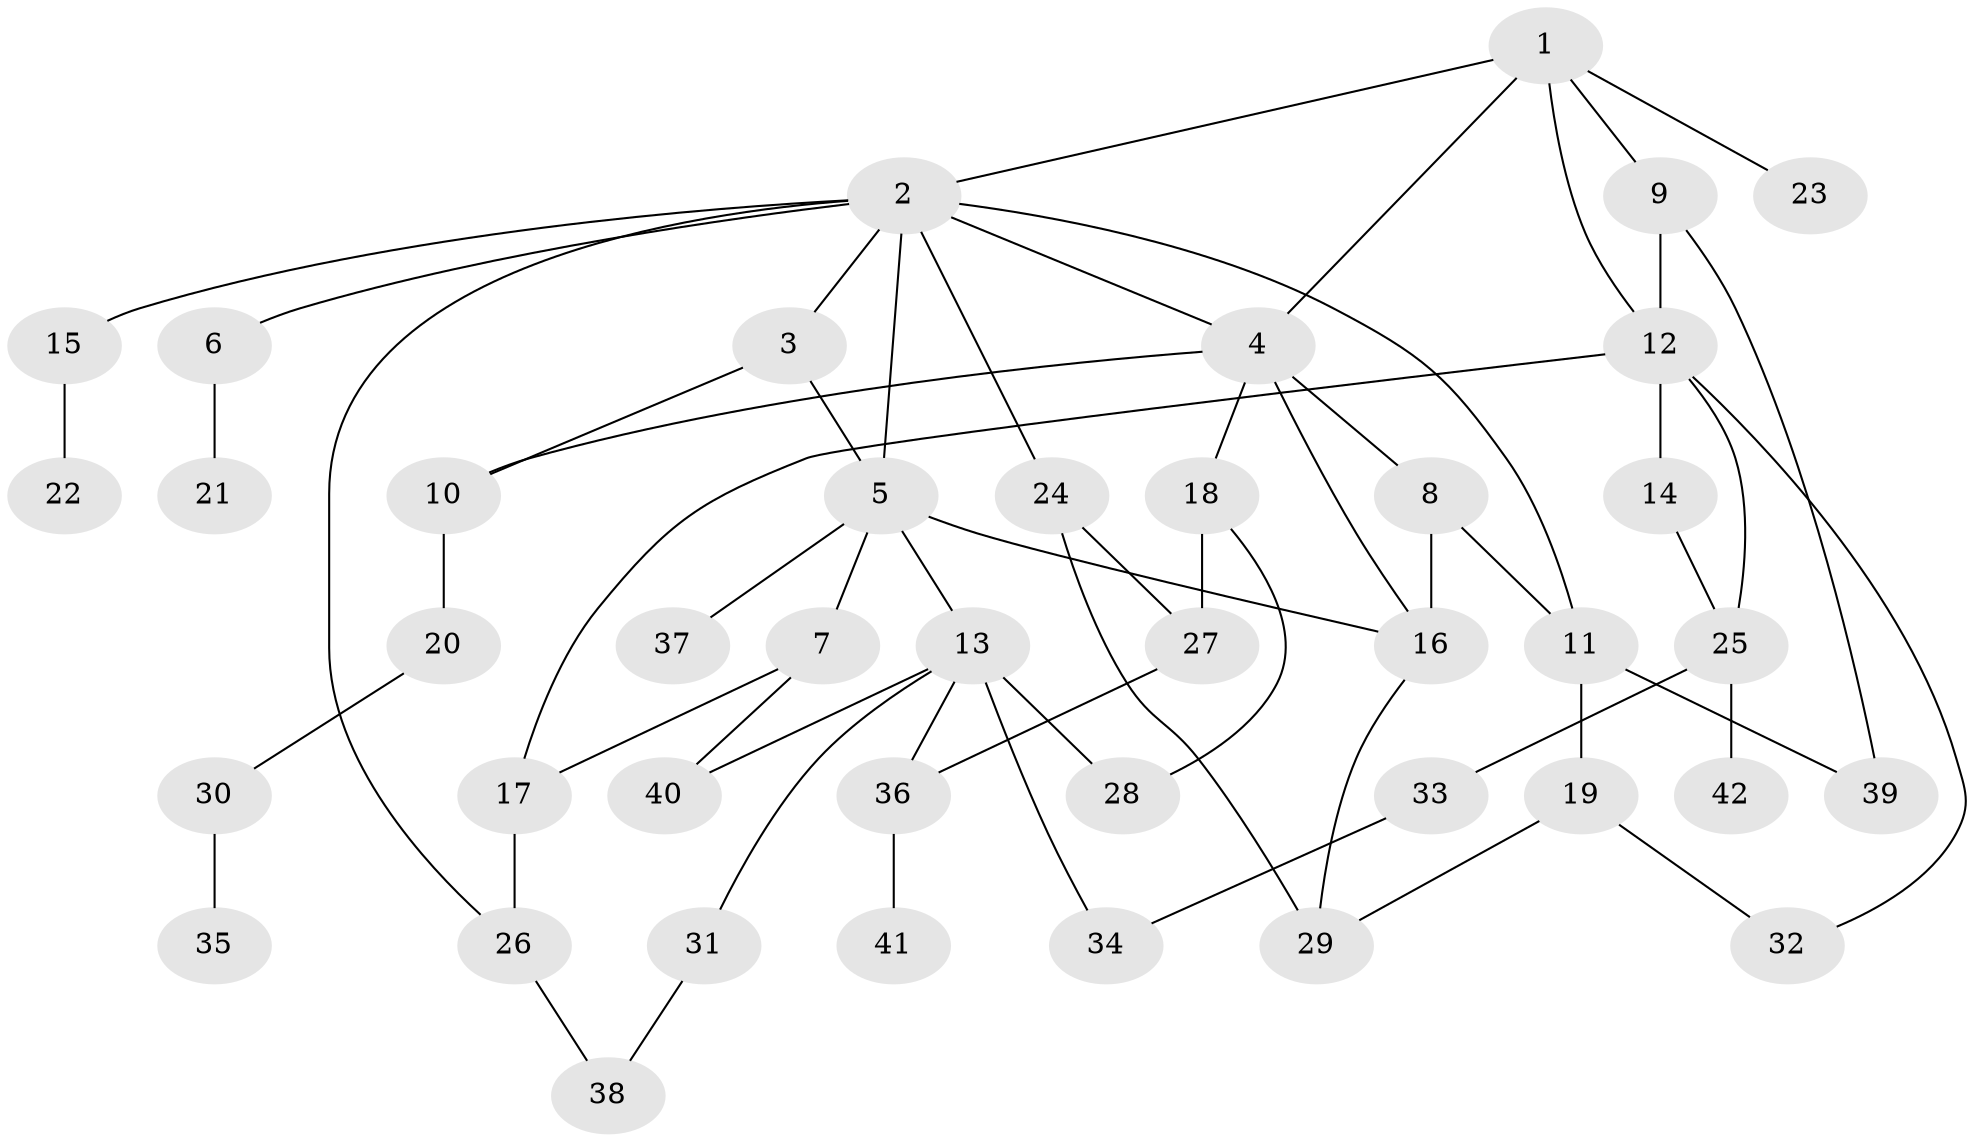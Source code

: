 // original degree distribution, {6: 0.011904761904761904, 9: 0.011904761904761904, 3: 0.2857142857142857, 5: 0.023809523809523808, 7: 0.023809523809523808, 4: 0.05952380952380952, 2: 0.30952380952380953, 1: 0.27380952380952384}
// Generated by graph-tools (version 1.1) at 2025/34/03/09/25 02:34:08]
// undirected, 42 vertices, 61 edges
graph export_dot {
graph [start="1"]
  node [color=gray90,style=filled];
  1;
  2;
  3;
  4;
  5;
  6;
  7;
  8;
  9;
  10;
  11;
  12;
  13;
  14;
  15;
  16;
  17;
  18;
  19;
  20;
  21;
  22;
  23;
  24;
  25;
  26;
  27;
  28;
  29;
  30;
  31;
  32;
  33;
  34;
  35;
  36;
  37;
  38;
  39;
  40;
  41;
  42;
  1 -- 2 [weight=1.0];
  1 -- 4 [weight=1.0];
  1 -- 9 [weight=1.0];
  1 -- 12 [weight=1.0];
  1 -- 23 [weight=1.0];
  2 -- 3 [weight=1.0];
  2 -- 4 [weight=1.0];
  2 -- 5 [weight=1.0];
  2 -- 6 [weight=1.0];
  2 -- 11 [weight=1.0];
  2 -- 15 [weight=1.0];
  2 -- 24 [weight=1.0];
  2 -- 26 [weight=1.0];
  3 -- 5 [weight=1.0];
  3 -- 10 [weight=1.0];
  4 -- 8 [weight=1.0];
  4 -- 10 [weight=1.0];
  4 -- 16 [weight=1.0];
  4 -- 18 [weight=1.0];
  5 -- 7 [weight=1.0];
  5 -- 13 [weight=1.0];
  5 -- 16 [weight=1.0];
  5 -- 37 [weight=1.0];
  6 -- 21 [weight=1.0];
  7 -- 17 [weight=1.0];
  7 -- 40 [weight=1.0];
  8 -- 11 [weight=1.0];
  8 -- 16 [weight=1.0];
  9 -- 12 [weight=1.0];
  9 -- 39 [weight=1.0];
  10 -- 20 [weight=1.0];
  11 -- 19 [weight=1.0];
  11 -- 39 [weight=1.0];
  12 -- 14 [weight=1.0];
  12 -- 17 [weight=1.0];
  12 -- 25 [weight=1.0];
  12 -- 32 [weight=1.0];
  13 -- 28 [weight=1.0];
  13 -- 31 [weight=1.0];
  13 -- 34 [weight=1.0];
  13 -- 36 [weight=1.0];
  13 -- 40 [weight=1.0];
  14 -- 25 [weight=1.0];
  15 -- 22 [weight=1.0];
  16 -- 29 [weight=1.0];
  17 -- 26 [weight=1.0];
  18 -- 27 [weight=4.0];
  18 -- 28 [weight=1.0];
  19 -- 29 [weight=1.0];
  19 -- 32 [weight=1.0];
  20 -- 30 [weight=1.0];
  24 -- 27 [weight=1.0];
  24 -- 29 [weight=1.0];
  25 -- 33 [weight=1.0];
  25 -- 42 [weight=1.0];
  26 -- 38 [weight=1.0];
  27 -- 36 [weight=1.0];
  30 -- 35 [weight=2.0];
  31 -- 38 [weight=1.0];
  33 -- 34 [weight=1.0];
  36 -- 41 [weight=1.0];
}
